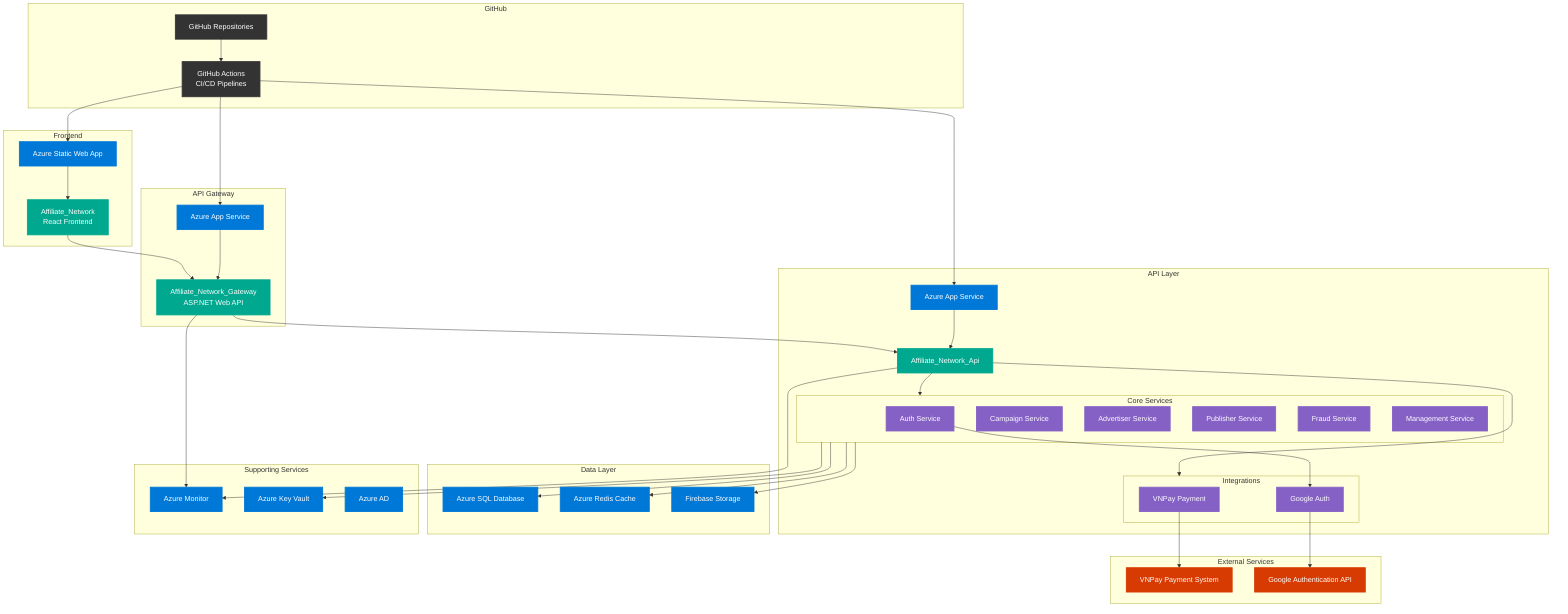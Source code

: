 flowchart TD
 subgraph GH["GitHub"]
        GHR["GitHub Repositories"]
        GHA["GitHub Actions\nCI/CD Pipelines"]
  end
 subgraph FE["Frontend"]
        SWA["Azure Static Web App"]
        React["Affiliate_Network<br>React Frontend"]
  end
 subgraph GW["API Gateway"]
        AppService1["Azure App Service"]
        Gateway["Affiliate_Network_Gateway<br>ASP.NET Web API"]
  end
 subgraph CoreServices["Core Services"]
        AuthService["Auth Service"]
        CampaignService["Campaign Service"]
        AdvertiserService["Advertiser Service"]
        PublisherService["Publisher Service"]
        FraudService["Fraud Service"]
        ManagementService["Management Service"]
  end
 subgraph Integration["Integrations"]
        VNPay["VNPay Payment"]
        GoogleAuth["Google Auth"]
  end
 subgraph API["API Layer"]
        AppService2["Azure App Service"]
        APIApp["Affiliate_Network_Api"]
        CoreServices
        Integration
  end
 subgraph Data["Data Layer"]
        SQLDB["Azure SQL Database"]
        Redis["Azure Redis Cache"]
        Storage["Firebase Storage"]
  end
 subgraph Support["Supporting Services"]
        Monitor["Azure Monitor"]
        KeyVault["Azure Key Vault"]
        Identity["Azure AD"]
  end
 subgraph External["External Services"]
        VNPayGateway["VNPay Payment System"]
        GoogleAuthAPI["Google Authentication API"]
  end
    GHR --> GHA
    GHA --> SWA & AppService1 & AppService2
    SWA --> React
    React --> Gateway
    AppService1 --> Gateway
    Gateway --> APIApp & Monitor
    AppService2 --> APIApp
    APIApp --> CoreServices & Integration & Monitor
    CoreServices --> SQLDB & Redis & Storage & KeyVault
    AuthService --> GoogleAuth
    VNPay --> VNPayGateway
    GoogleAuth --> GoogleAuthAPI

     GHR:::github
     GHA:::github
     SWA:::azure
     React:::app
     AppService1:::azure
     Gateway:::app
     AuthService:::service
     CampaignService:::service
     AdvertiserService:::service
     PublisherService:::service
     FraudService:::service
     ManagementService:::service
     VNPay:::service
     GoogleAuth:::service
     AppService2:::azure
     APIApp:::app
     SQLDB:::azure
     Redis:::azure
     Storage:::azure
     Monitor:::azure
     KeyVault:::azure
     Identity:::azure
     VNPayGateway:::ext
     GoogleAuthAPI:::ext
    classDef azure fill:#0078D7,color:white,stroke:#0078D7,stroke-width:2px
    classDef app fill:#00A88F,color:white,stroke:#00A88F,stroke-width:2px
    classDef db fill:#FFB900,color:white,stroke:#FFB900,stroke-width:2px
    classDef ext fill:#D83B01,color:white,stroke:#D83B01,stroke-width:2px
    classDef github fill:#333333,color:white,stroke:#333333,stroke-width:2px
    classDef service fill:#8661C5,color:white,stroke:#8661C5,stroke-width:2px